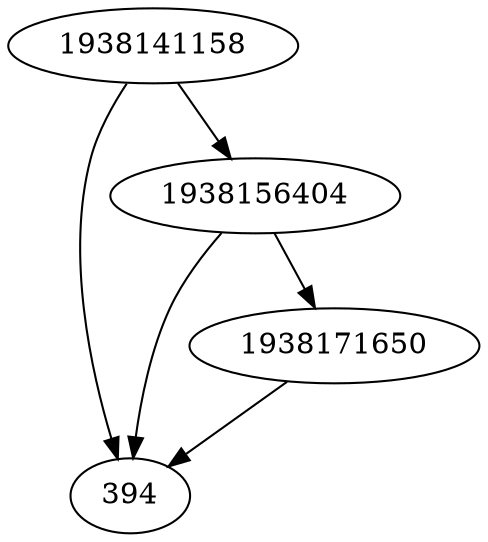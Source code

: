 strict digraph  {
394;
1938171650;
1938156404;
1938141158;
1938171650 -> 394;
1938156404 -> 394;
1938156404 -> 1938171650;
1938141158 -> 394;
1938141158 -> 1938156404;
}
